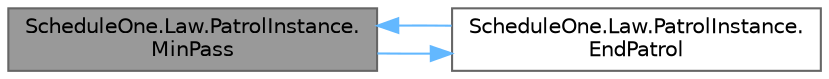 digraph "ScheduleOne.Law.PatrolInstance.MinPass"
{
 // LATEX_PDF_SIZE
  bgcolor="transparent";
  edge [fontname=Helvetica,fontsize=10,labelfontname=Helvetica,labelfontsize=10];
  node [fontname=Helvetica,fontsize=10,shape=box,height=0.2,width=0.4];
  rankdir="LR";
  Node1 [id="Node000001",label="ScheduleOne.Law.PatrolInstance.\lMinPass",height=0.2,width=0.4,color="gray40", fillcolor="grey60", style="filled", fontcolor="black",tooltip=" "];
  Node1 -> Node2 [id="edge1_Node000001_Node000002",color="steelblue1",style="solid",tooltip=" "];
  Node2 [id="Node000002",label="ScheduleOne.Law.PatrolInstance.\lEndPatrol",height=0.2,width=0.4,color="grey40", fillcolor="white", style="filled",URL="$class_schedule_one_1_1_law_1_1_patrol_instance.html#a7db040de4dcd495e8621f569f40a05a8",tooltip=" "];
  Node2 -> Node1 [id="edge2_Node000002_Node000001",color="steelblue1",style="solid",tooltip=" "];
}
